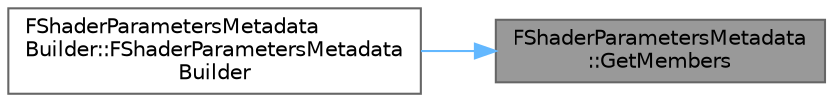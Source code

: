 digraph "FShaderParametersMetadata::GetMembers"
{
 // INTERACTIVE_SVG=YES
 // LATEX_PDF_SIZE
  bgcolor="transparent";
  edge [fontname=Helvetica,fontsize=10,labelfontname=Helvetica,labelfontsize=10];
  node [fontname=Helvetica,fontsize=10,shape=box,height=0.2,width=0.4];
  rankdir="RL";
  Node1 [id="Node000001",label="FShaderParametersMetadata\l::GetMembers",height=0.2,width=0.4,color="gray40", fillcolor="grey60", style="filled", fontcolor="black",tooltip=" "];
  Node1 -> Node2 [id="edge1_Node000001_Node000002",dir="back",color="steelblue1",style="solid",tooltip=" "];
  Node2 [id="Node000002",label="FShaderParametersMetadata\lBuilder::FShaderParametersMetadata\lBuilder",height=0.2,width=0.4,color="grey40", fillcolor="white", style="filled",URL="$d6/d28/classFShaderParametersMetadataBuilder.html#a6c444744f5af1727e5e2732ee50b973b",tooltip=" "];
}
